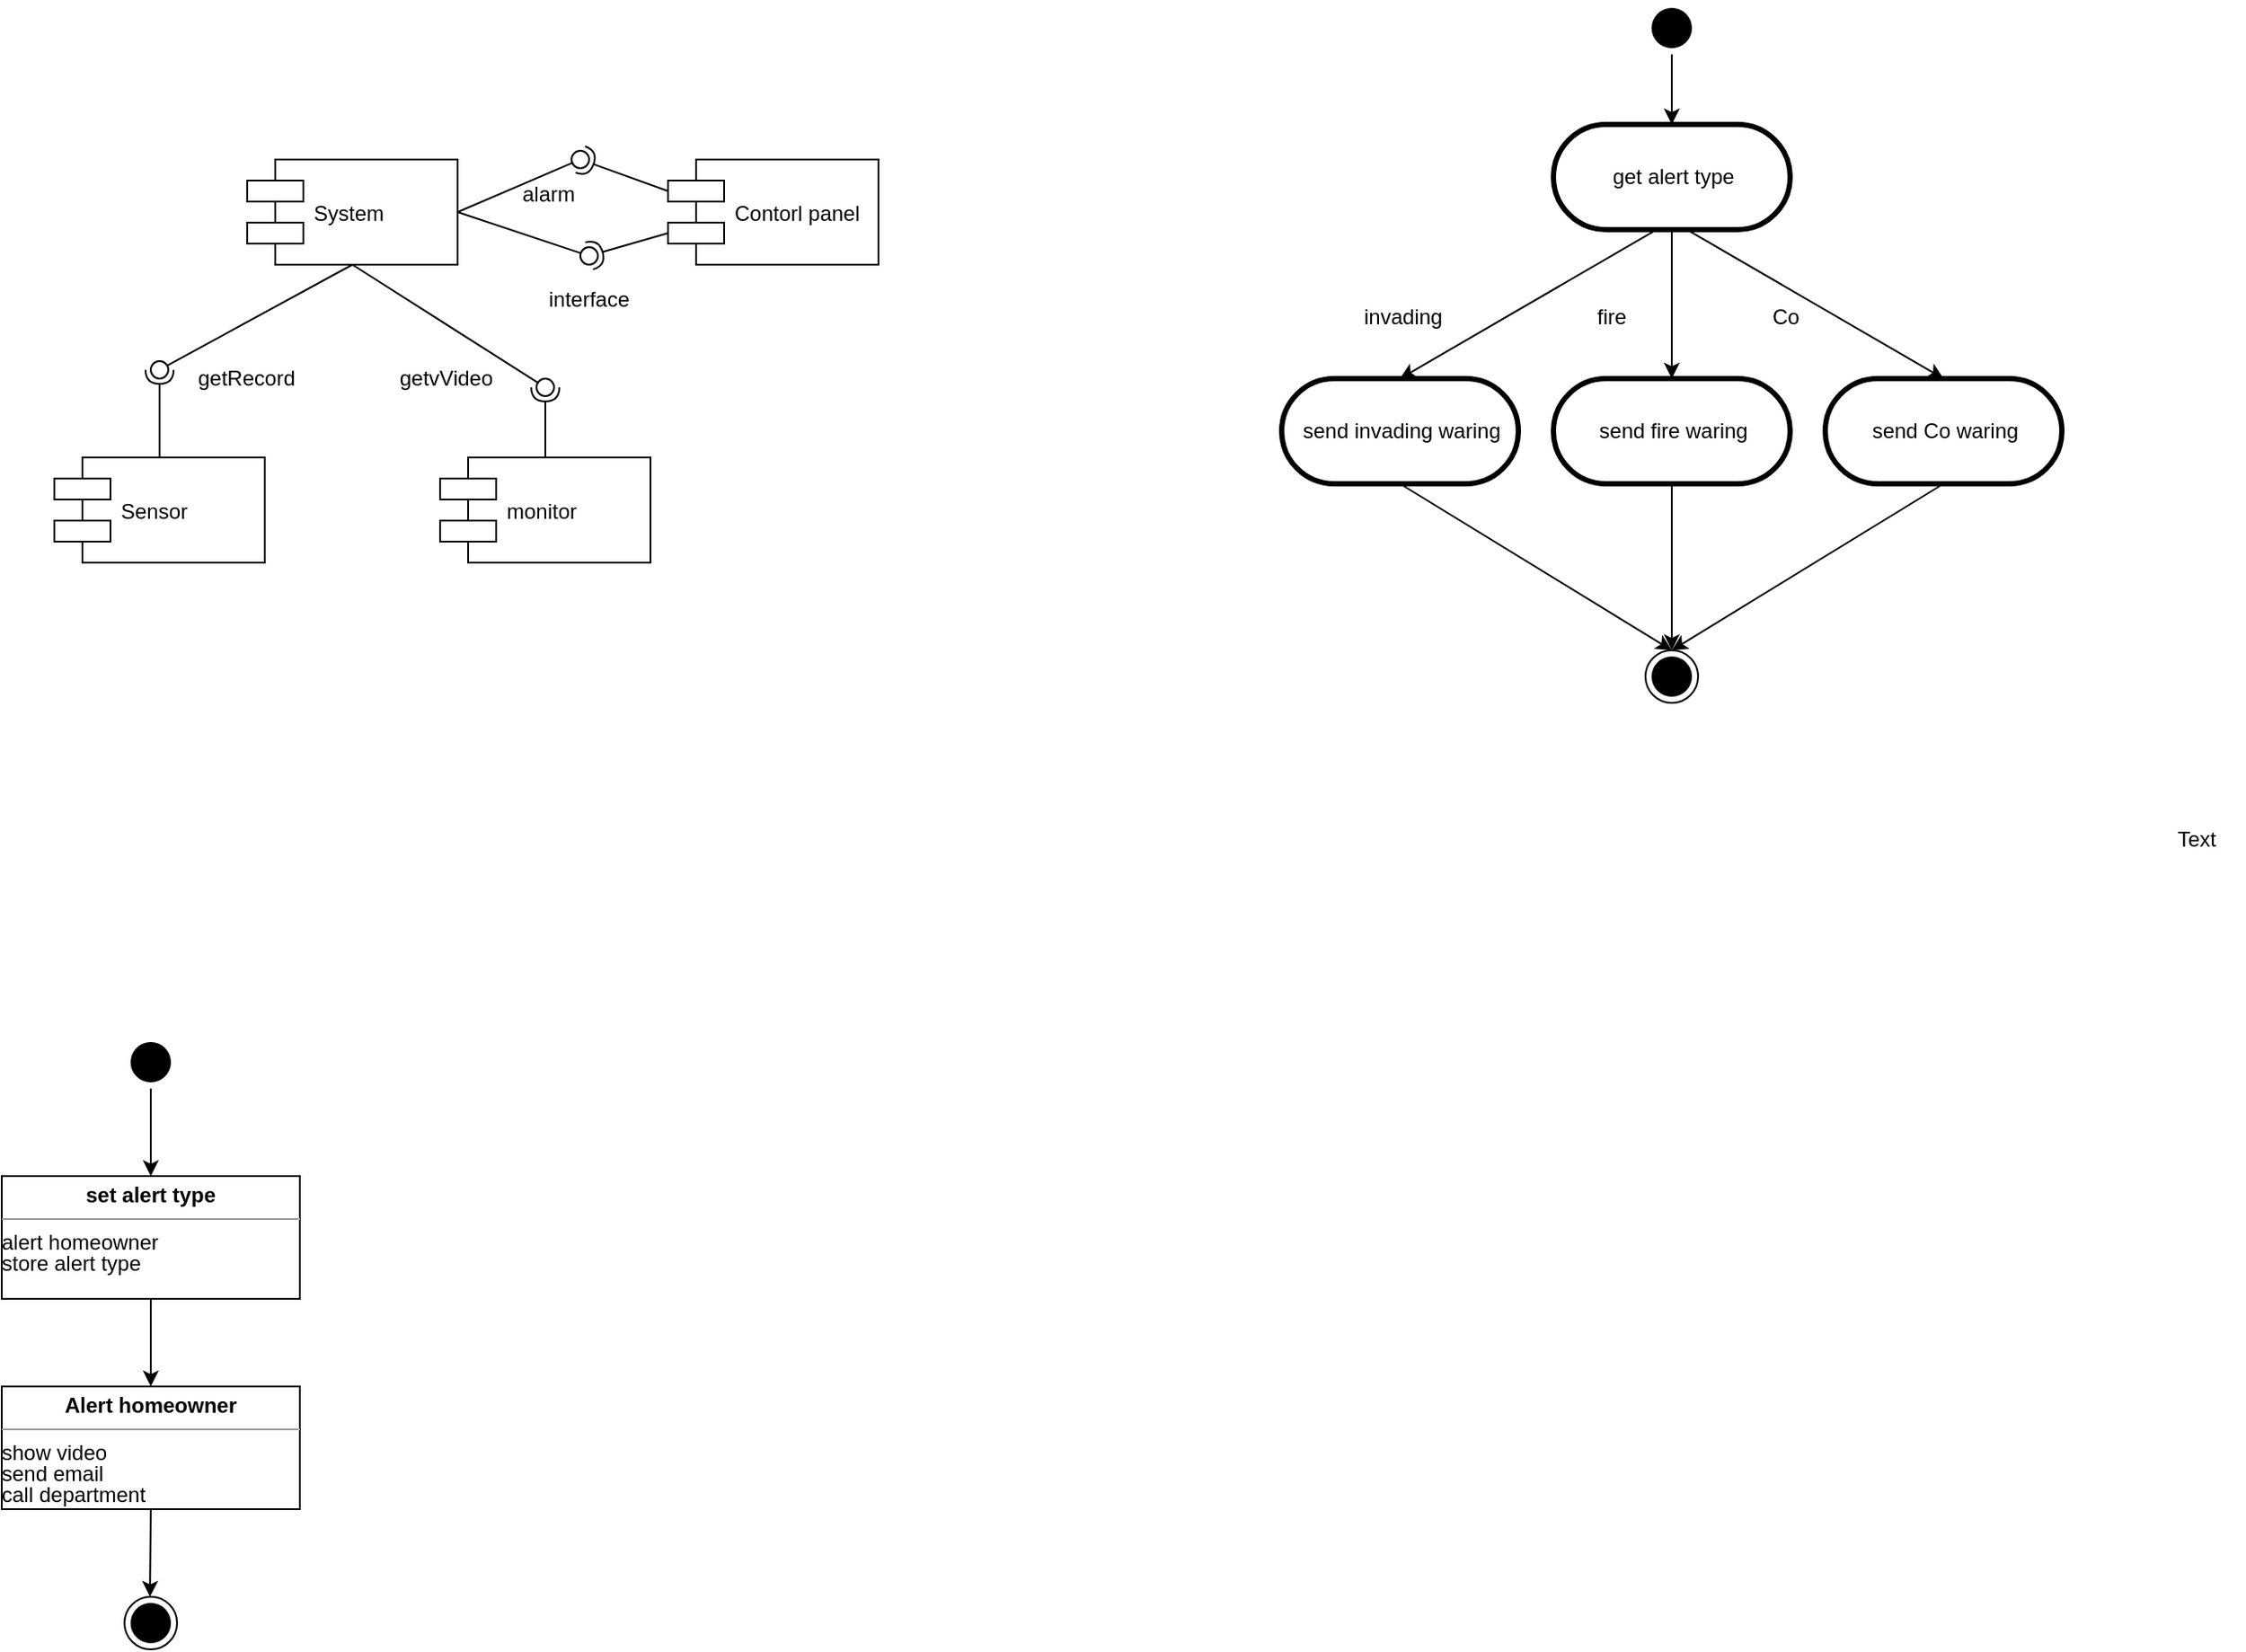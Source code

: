 <mxfile version="12.2.2" type="device" pages="1"><diagram id="YYofvTExLEfsRMpnOcSQ" name="第 1 页"><mxGraphModel dx="883" dy="666" grid="1" gridSize="10" guides="1" tooltips="1" connect="1" arrows="1" fold="1" page="1" pageScale="1" pageWidth="1920" pageHeight="1200" math="0" shadow="0"><root><mxCell id="0"/><mxCell id="1" parent="0"/><mxCell id="HAqhQx5z6PtKQ4IWY6cM-1" value="System " style="shape=component;align=left;spacingLeft=36;" vertex="1" parent="1"><mxGeometry x="300" y="120" width="120" height="60" as="geometry"/></mxCell><mxCell id="HAqhQx5z6PtKQ4IWY6cM-2" value="Contorl panel" style="shape=component;align=left;spacingLeft=36;" vertex="1" parent="1"><mxGeometry x="540" y="120" width="120" height="60" as="geometry"/></mxCell><mxCell id="HAqhQx5z6PtKQ4IWY6cM-3" value="monitor" style="shape=component;align=left;spacingLeft=36;" vertex="1" parent="1"><mxGeometry x="410" y="290" width="120" height="60" as="geometry"/></mxCell><mxCell id="HAqhQx5z6PtKQ4IWY6cM-4" value="Sensor" style="shape=component;align=left;spacingLeft=36;" vertex="1" parent="1"><mxGeometry x="190" y="290" width="120" height="60" as="geometry"/></mxCell><mxCell id="HAqhQx5z6PtKQ4IWY6cM-5" value="" style="rounded=0;orthogonalLoop=1;jettySize=auto;html=1;endArrow=none;endFill=0;exitX=1;exitY=0.5;exitDx=0;exitDy=0;" edge="1" parent="1" source="HAqhQx5z6PtKQ4IWY6cM-1" target="HAqhQx5z6PtKQ4IWY6cM-7"><mxGeometry relative="1" as="geometry"><mxPoint x="470" y="120" as="sourcePoint"/></mxGeometry></mxCell><mxCell id="HAqhQx5z6PtKQ4IWY6cM-6" value="" style="rounded=0;orthogonalLoop=1;jettySize=auto;html=1;endArrow=halfCircle;endFill=0;entryX=0.5;entryY=0.5;entryDx=0;entryDy=0;endSize=6;strokeWidth=1;exitX=0;exitY=0.3;exitDx=0;exitDy=0;" edge="1" parent="1" source="HAqhQx5z6PtKQ4IWY6cM-2" target="HAqhQx5z6PtKQ4IWY6cM-7"><mxGeometry relative="1" as="geometry"><mxPoint x="510" y="120" as="sourcePoint"/></mxGeometry></mxCell><mxCell id="HAqhQx5z6PtKQ4IWY6cM-7" value="" style="ellipse;whiteSpace=wrap;html=1;fontFamily=Helvetica;fontSize=12;fontColor=#000000;align=center;strokeColor=#000000;fillColor=#ffffff;points=[];aspect=fixed;resizable=0;" vertex="1" parent="1"><mxGeometry x="485" y="115" width="10" height="10" as="geometry"/></mxCell><mxCell id="HAqhQx5z6PtKQ4IWY6cM-8" value="alarm" style="text;html=1;resizable=0;points=[];autosize=1;align=left;verticalAlign=top;spacingTop=-4;" vertex="1" parent="1"><mxGeometry x="455" y="130" width="50" height="20" as="geometry"/></mxCell><mxCell id="HAqhQx5z6PtKQ4IWY6cM-9" value="" style="rounded=0;orthogonalLoop=1;jettySize=auto;html=1;endArrow=none;endFill=0;exitX=1;exitY=0.5;exitDx=0;exitDy=0;" edge="1" parent="1" source="HAqhQx5z6PtKQ4IWY6cM-1" target="HAqhQx5z6PtKQ4IWY6cM-11"><mxGeometry relative="1" as="geometry"><mxPoint x="475" y="175" as="sourcePoint"/></mxGeometry></mxCell><mxCell id="HAqhQx5z6PtKQ4IWY6cM-10" value="" style="rounded=0;orthogonalLoop=1;jettySize=auto;html=1;endArrow=halfCircle;endFill=0;entryX=0.5;entryY=0.5;entryDx=0;entryDy=0;endSize=6;strokeWidth=1;exitX=0;exitY=0.7;exitDx=0;exitDy=0;" edge="1" parent="1" source="HAqhQx5z6PtKQ4IWY6cM-2" target="HAqhQx5z6PtKQ4IWY6cM-11"><mxGeometry relative="1" as="geometry"><mxPoint x="515" y="175" as="sourcePoint"/></mxGeometry></mxCell><mxCell id="HAqhQx5z6PtKQ4IWY6cM-11" value="" style="ellipse;whiteSpace=wrap;html=1;fontFamily=Helvetica;fontSize=12;fontColor=#000000;align=center;strokeColor=#000000;fillColor=#ffffff;points=[];aspect=fixed;resizable=0;" vertex="1" parent="1"><mxGeometry x="490" y="170" width="10" height="10" as="geometry"/></mxCell><mxCell id="HAqhQx5z6PtKQ4IWY6cM-12" value="interface&amp;nbsp;" style="text;html=1;resizable=0;points=[];autosize=1;align=left;verticalAlign=top;spacingTop=-4;" vertex="1" parent="1"><mxGeometry x="470" y="190" width="60" height="20" as="geometry"/></mxCell><mxCell id="HAqhQx5z6PtKQ4IWY6cM-13" value="" style="rounded=0;orthogonalLoop=1;jettySize=auto;html=1;endArrow=none;endFill=0;exitX=0.5;exitY=1;exitDx=0;exitDy=0;" edge="1" parent="1" source="HAqhQx5z6PtKQ4IWY6cM-1" target="HAqhQx5z6PtKQ4IWY6cM-15"><mxGeometry relative="1" as="geometry"><mxPoint x="450" y="250" as="sourcePoint"/></mxGeometry></mxCell><mxCell id="HAqhQx5z6PtKQ4IWY6cM-14" value="" style="rounded=0;orthogonalLoop=1;jettySize=auto;html=1;endArrow=halfCircle;endFill=0;entryX=0.5;entryY=0.5;entryDx=0;entryDy=0;endSize=6;strokeWidth=1;" edge="1" parent="1" source="HAqhQx5z6PtKQ4IWY6cM-3" target="HAqhQx5z6PtKQ4IWY6cM-15"><mxGeometry relative="1" as="geometry"><mxPoint x="490" y="250" as="sourcePoint"/></mxGeometry></mxCell><mxCell id="HAqhQx5z6PtKQ4IWY6cM-15" value="" style="ellipse;whiteSpace=wrap;html=1;fontFamily=Helvetica;fontSize=12;fontColor=#000000;align=center;strokeColor=#000000;fillColor=#ffffff;points=[];aspect=fixed;resizable=0;" vertex="1" parent="1"><mxGeometry x="465" y="245" width="10" height="10" as="geometry"/></mxCell><mxCell id="HAqhQx5z6PtKQ4IWY6cM-16" value="" style="rounded=0;orthogonalLoop=1;jettySize=auto;html=1;endArrow=none;endFill=0;" edge="1" parent="1" target="HAqhQx5z6PtKQ4IWY6cM-18"><mxGeometry relative="1" as="geometry"><mxPoint x="360" y="180" as="sourcePoint"/></mxGeometry></mxCell><mxCell id="HAqhQx5z6PtKQ4IWY6cM-17" value="" style="rounded=0;orthogonalLoop=1;jettySize=auto;html=1;endArrow=halfCircle;endFill=0;entryX=0.5;entryY=0.5;entryDx=0;entryDy=0;endSize=6;strokeWidth=1;exitX=0.5;exitY=0;exitDx=0;exitDy=0;" edge="1" parent="1" source="HAqhQx5z6PtKQ4IWY6cM-4" target="HAqhQx5z6PtKQ4IWY6cM-18"><mxGeometry relative="1" as="geometry"><mxPoint x="270" y="240" as="sourcePoint"/></mxGeometry></mxCell><mxCell id="HAqhQx5z6PtKQ4IWY6cM-18" value="" style="ellipse;whiteSpace=wrap;html=1;fontFamily=Helvetica;fontSize=12;fontColor=#000000;align=center;strokeColor=#000000;fillColor=#ffffff;points=[];aspect=fixed;resizable=0;" vertex="1" parent="1"><mxGeometry x="245" y="235" width="10" height="10" as="geometry"/></mxCell><mxCell id="HAqhQx5z6PtKQ4IWY6cM-19" value="getvVideo" style="text;html=1;resizable=0;points=[];autosize=1;align=left;verticalAlign=top;spacingTop=-4;" vertex="1" parent="1"><mxGeometry x="385" y="235" width="70" height="20" as="geometry"/></mxCell><mxCell id="HAqhQx5z6PtKQ4IWY6cM-20" value="getRecord" style="text;html=1;resizable=0;points=[];autosize=1;align=left;verticalAlign=top;spacingTop=-4;" vertex="1" parent="1"><mxGeometry x="270" y="235" width="70" height="20" as="geometry"/></mxCell><mxCell id="HAqhQx5z6PtKQ4IWY6cM-43" style="edgeStyle=orthogonalEdgeStyle;rounded=0;orthogonalLoop=1;jettySize=auto;html=1;exitX=0.5;exitY=1;exitDx=0;exitDy=0;entryX=0.5;entryY=0;entryDx=0;entryDy=0;" edge="1" parent="1" source="HAqhQx5z6PtKQ4IWY6cM-21" target="HAqhQx5z6PtKQ4IWY6cM-30"><mxGeometry relative="1" as="geometry"/></mxCell><mxCell id="HAqhQx5z6PtKQ4IWY6cM-21" value="" style="ellipse;html=1;shape=startState;fillColor=#000000;strokeColor=#000000;strokeWidth=1;" vertex="1" parent="1"><mxGeometry x="230" y="620" width="30" height="30" as="geometry"/></mxCell><mxCell id="HAqhQx5z6PtKQ4IWY6cM-28" style="rounded=0;orthogonalLoop=1;jettySize=auto;html=1;exitX=0.5;exitY=1;exitDx=0;exitDy=0;entryX=0.5;entryY=0;entryDx=0;entryDy=0;" edge="1" parent="1" source="HAqhQx5z6PtKQ4IWY6cM-30" target="HAqhQx5z6PtKQ4IWY6cM-36"><mxGeometry relative="1" as="geometry"/></mxCell><mxCell id="HAqhQx5z6PtKQ4IWY6cM-30" value="&lt;p style=&quot;margin: 0px ; margin-top: 4px ; text-align: center&quot;&gt;&lt;b&gt;set alert type&lt;/b&gt;&lt;/p&gt;&lt;hr size=&quot;1&quot;&gt;&lt;div style=&quot;height: 2px&quot;&gt;alert homeowner&lt;/div&gt;&lt;div style=&quot;height: 2px&quot;&gt;&lt;br&gt;&lt;/div&gt;&lt;div style=&quot;height: 2px&quot;&gt;&lt;br&gt;&lt;/div&gt;&lt;div style=&quot;height: 2px&quot;&gt;&lt;br&gt;&lt;/div&gt;&lt;div style=&quot;height: 2px&quot;&gt;&lt;br&gt;&lt;/div&gt;&lt;div style=&quot;height: 2px&quot;&gt;&lt;br&gt;&lt;/div&gt;&lt;div style=&quot;height: 2px&quot;&gt;&lt;span&gt;store alert type&lt;/span&gt;&lt;/div&gt;" style="verticalAlign=top;align=left;overflow=fill;fontSize=12;fontFamily=Helvetica;html=1;strokeColor=#000000;strokeWidth=1;" vertex="1" parent="1"><mxGeometry x="160" y="700" width="170" height="70" as="geometry"/></mxCell><mxCell id="HAqhQx5z6PtKQ4IWY6cM-33" style="edgeStyle=none;orthogonalLoop=1;jettySize=auto;html=1;exitX=0.5;exitY=1;exitDx=0;exitDy=0;strokeColor=#000000;strokeWidth=1;" edge="1" parent="1" source="HAqhQx5z6PtKQ4IWY6cM-30" target="HAqhQx5z6PtKQ4IWY6cM-30"><mxGeometry relative="1" as="geometry"/></mxCell><mxCell id="HAqhQx5z6PtKQ4IWY6cM-35" style="edgeStyle=none;orthogonalLoop=1;jettySize=auto;html=1;exitX=0.5;exitY=1;exitDx=0;exitDy=0;strokeColor=#000000;strokeWidth=1;" edge="1" parent="1" source="HAqhQx5z6PtKQ4IWY6cM-36"><mxGeometry relative="1" as="geometry"><mxPoint x="244.529" y="940.0" as="targetPoint"/></mxGeometry></mxCell><mxCell id="HAqhQx5z6PtKQ4IWY6cM-36" value="&lt;p style=&quot;margin: 0px ; margin-top: 4px ; text-align: center&quot;&gt;&lt;b&gt;Alert homeowner&lt;/b&gt;&lt;/p&gt;&lt;hr size=&quot;1&quot;&gt;&lt;div style=&quot;height: 2px&quot;&gt;show video&lt;/div&gt;&lt;div style=&quot;height: 2px&quot;&gt;&lt;br&gt;&lt;/div&gt;&lt;div style=&quot;height: 2px&quot;&gt;&lt;br&gt;&lt;/div&gt;&lt;div style=&quot;height: 2px&quot;&gt;&lt;br&gt;&lt;/div&gt;&lt;div style=&quot;height: 2px&quot;&gt;&lt;br&gt;&lt;/div&gt;&lt;div style=&quot;height: 2px&quot;&gt;&lt;br&gt;&lt;/div&gt;&lt;div style=&quot;height: 2px&quot;&gt;send email&lt;/div&gt;&lt;div style=&quot;height: 2px&quot;&gt;&lt;br&gt;&lt;/div&gt;&lt;div style=&quot;height: 2px&quot;&gt;&lt;br&gt;&lt;/div&gt;&lt;div style=&quot;height: 2px&quot;&gt;&lt;br&gt;&lt;/div&gt;&lt;div style=&quot;height: 2px&quot;&gt;&lt;br&gt;&lt;/div&gt;&lt;div style=&quot;height: 2px&quot;&gt;&lt;br&gt;&lt;/div&gt;&lt;div style=&quot;height: 2px&quot;&gt;call department&lt;/div&gt;" style="verticalAlign=top;align=left;overflow=fill;fontSize=12;fontFamily=Helvetica;html=1;strokeColor=#000000;strokeWidth=1;" vertex="1" parent="1"><mxGeometry x="160" y="820" width="170" height="70" as="geometry"/></mxCell><mxCell id="HAqhQx5z6PtKQ4IWY6cM-37" value="" style="ellipse;html=1;shape=endState;fillColor=#000000;strokeColor=#000000;" vertex="1" parent="1"><mxGeometry x="230" y="940" width="30" height="30" as="geometry"/></mxCell><mxCell id="HAqhQx5z6PtKQ4IWY6cM-83" style="edgeStyle=orthogonalEdgeStyle;rounded=0;orthogonalLoop=1;jettySize=auto;html=1;exitX=0.5;exitY=1;exitDx=0;exitDy=0;" edge="1" parent="1" source="HAqhQx5z6PtKQ4IWY6cM-65" target="HAqhQx5z6PtKQ4IWY6cM-80"><mxGeometry relative="1" as="geometry"/></mxCell><mxCell id="HAqhQx5z6PtKQ4IWY6cM-65" value="" style="ellipse;html=1;shape=startState;fillColor=#000000;strokeColor=#000000;strokeWidth=1;" vertex="1" parent="1"><mxGeometry x="1097.5" y="30" width="30" height="30" as="geometry"/></mxCell><mxCell id="HAqhQx5z6PtKQ4IWY6cM-67" style="edgeStyle=none;orthogonalLoop=1;jettySize=auto;html=1;exitX=0.5;exitY=1;exitDx=0;exitDy=0;exitPerimeter=0;entryX=0.5;entryY=0.5;entryDx=0;entryDy=-30;entryPerimeter=0;strokeColor=#000000;strokeWidth=1;" edge="1" parent="1" target="HAqhQx5z6PtKQ4IWY6cM-72"><mxGeometry relative="1" as="geometry"><mxPoint x="1112.5" y="155" as="sourcePoint"/></mxGeometry></mxCell><mxCell id="HAqhQx5z6PtKQ4IWY6cM-68" style="edgeStyle=none;orthogonalLoop=1;jettySize=auto;html=1;exitX=0.5;exitY=1;exitDx=0;exitDy=0;exitPerimeter=0;entryX=0.5;entryY=0.5;entryDx=0;entryDy=-30;entryPerimeter=0;strokeColor=#000000;strokeWidth=1;" edge="1" parent="1" target="HAqhQx5z6PtKQ4IWY6cM-77"><mxGeometry relative="1" as="geometry"><mxPoint x="1327.5" y="245" as="targetPoint"/><mxPoint x="1112.5" y="155" as="sourcePoint"/></mxGeometry></mxCell><mxCell id="HAqhQx5z6PtKQ4IWY6cM-69" style="edgeStyle=none;rounded=0;orthogonalLoop=1;jettySize=auto;html=1;exitX=0.5;exitY=1;exitDx=0;exitDy=0;exitPerimeter=0;" edge="1" parent="1" target="HAqhQx5z6PtKQ4IWY6cM-76"><mxGeometry relative="1" as="geometry"><mxPoint x="1112.5" y="155" as="sourcePoint"/></mxGeometry></mxCell><mxCell id="HAqhQx5z6PtKQ4IWY6cM-71" style="edgeStyle=none;orthogonalLoop=1;jettySize=auto;html=1;exitX=0.5;exitY=0.5;exitDx=0;exitDy=30;exitPerimeter=0;entryX=0.5;entryY=0;entryDx=0;entryDy=0;strokeColor=#000000;strokeWidth=1;" edge="1" parent="1" source="HAqhQx5z6PtKQ4IWY6cM-72" target="HAqhQx5z6PtKQ4IWY6cM-74"><mxGeometry relative="1" as="geometry"/></mxCell><mxCell id="HAqhQx5z6PtKQ4IWY6cM-72" value="send invading waring" style="html=1;dashed=0;whitespace=wrap;shape=mxgraph.dfd.start;strokeColor=#000000;strokeWidth=3;" vertex="1" parent="1"><mxGeometry x="890" y="245" width="135" height="60" as="geometry"/></mxCell><mxCell id="HAqhQx5z6PtKQ4IWY6cM-73" style="edgeStyle=none;orthogonalLoop=1;jettySize=auto;html=1;exitX=0.5;exitY=0.5;exitDx=0;exitDy=30;exitPerimeter=0;entryX=0.5;entryY=0;entryDx=0;entryDy=0;strokeColor=#000000;strokeWidth=1;" edge="1" parent="1" source="HAqhQx5z6PtKQ4IWY6cM-77" target="HAqhQx5z6PtKQ4IWY6cM-74"><mxGeometry relative="1" as="geometry"><mxPoint x="1327.5" y="305" as="sourcePoint"/></mxGeometry></mxCell><mxCell id="HAqhQx5z6PtKQ4IWY6cM-74" value="" style="ellipse;html=1;shape=endState;fillColor=#000000;strokeColor=#000000;" vertex="1" parent="1"><mxGeometry x="1097.5" y="400" width="30" height="30" as="geometry"/></mxCell><mxCell id="HAqhQx5z6PtKQ4IWY6cM-75" style="edgeStyle=none;rounded=0;orthogonalLoop=1;jettySize=auto;html=1;exitX=0.5;exitY=0.5;exitDx=0;exitDy=30;exitPerimeter=0;entryX=0.5;entryY=0;entryDx=0;entryDy=0;" edge="1" parent="1" source="HAqhQx5z6PtKQ4IWY6cM-76" target="HAqhQx5z6PtKQ4IWY6cM-74"><mxGeometry relative="1" as="geometry"/></mxCell><mxCell id="HAqhQx5z6PtKQ4IWY6cM-76" value="send fire waring" style="html=1;dashed=0;whitespace=wrap;shape=mxgraph.dfd.start;strokeColor=#000000;strokeWidth=3;" vertex="1" parent="1"><mxGeometry x="1045" y="245" width="135" height="60" as="geometry"/></mxCell><mxCell id="HAqhQx5z6PtKQ4IWY6cM-77" value="send Co waring" style="html=1;dashed=0;whitespace=wrap;shape=mxgraph.dfd.start;strokeColor=#000000;strokeWidth=3;" vertex="1" parent="1"><mxGeometry x="1200" y="245" width="135" height="60" as="geometry"/></mxCell><mxCell id="HAqhQx5z6PtKQ4IWY6cM-78" value="invading" style="text;html=1;resizable=0;points=[];autosize=1;align=left;verticalAlign=top;spacingTop=-4;" vertex="1" parent="1"><mxGeometry x="935" y="200" width="60" height="20" as="geometry"/></mxCell><mxCell id="HAqhQx5z6PtKQ4IWY6cM-79" value="Co&lt;span style=&quot;color: rgba(0 , 0 , 0 , 0) ; font-family: &amp;#34;helvetica&amp;#34; , &amp;#34;arial&amp;#34; , sans-serif ; font-size: 0px&quot;&gt;%3CmxGraphModel%3E%3Croot%3E%3CmxCell%20id%3D%220%22%2F%3E%3CmxCell%20id%3D%221%22%20parent%3D%220%22%2F%3E%3CmxCell%20id%3D%222%22%20value%3D%22fire%22%20style%3D%22text%3Bhtml%3D1%3Bresizable%3D0%3Bpoints%3D%5B%5D%3Bautosize%3D1%3Balign%3Dleft%3BverticalAlign%3Dtop%3BspacingTop%3D-4%3B%22%20vertex%3D%221%22%20parent%3D%221%22%3E%3CmxGeometry%20x%3D%221062.5%22%20y%3D%22200%22%20width%3D%2230%22%20height%3D%2220%22%20as%3D%22geometry%22%2F%3E%3C%2FmxCell%3E%3C%2Froot%3E%3C%2FmxGraphModel%3E&lt;/span&gt;" style="text;html=1;resizable=0;points=[];autosize=1;align=left;verticalAlign=top;spacingTop=-4;" vertex="1" parent="1"><mxGeometry x="1167.5" y="200" width="30" height="20" as="geometry"/></mxCell><mxCell id="HAqhQx5z6PtKQ4IWY6cM-80" value="get alert type" style="html=1;dashed=0;whitespace=wrap;shape=mxgraph.dfd.start;strokeColor=#000000;strokeWidth=3;" vertex="1" parent="1"><mxGeometry x="1045" y="100" width="135" height="60" as="geometry"/></mxCell><mxCell id="HAqhQx5z6PtKQ4IWY6cM-84" value="fire" style="text;html=1;resizable=0;points=[];autosize=1;align=left;verticalAlign=top;spacingTop=-4;" vertex="1" parent="1"><mxGeometry x="1067.5" y="200" width="30" height="20" as="geometry"/></mxCell><mxCell id="HAqhQx5z6PtKQ4IWY6cM-85" value="Text" style="text;html=1;resizable=0;points=[];autosize=1;align=left;verticalAlign=top;spacingTop=-4;" vertex="1" parent="1"><mxGeometry x="1399" y="498" width="40" height="20" as="geometry"/></mxCell></root></mxGraphModel></diagram></mxfile>